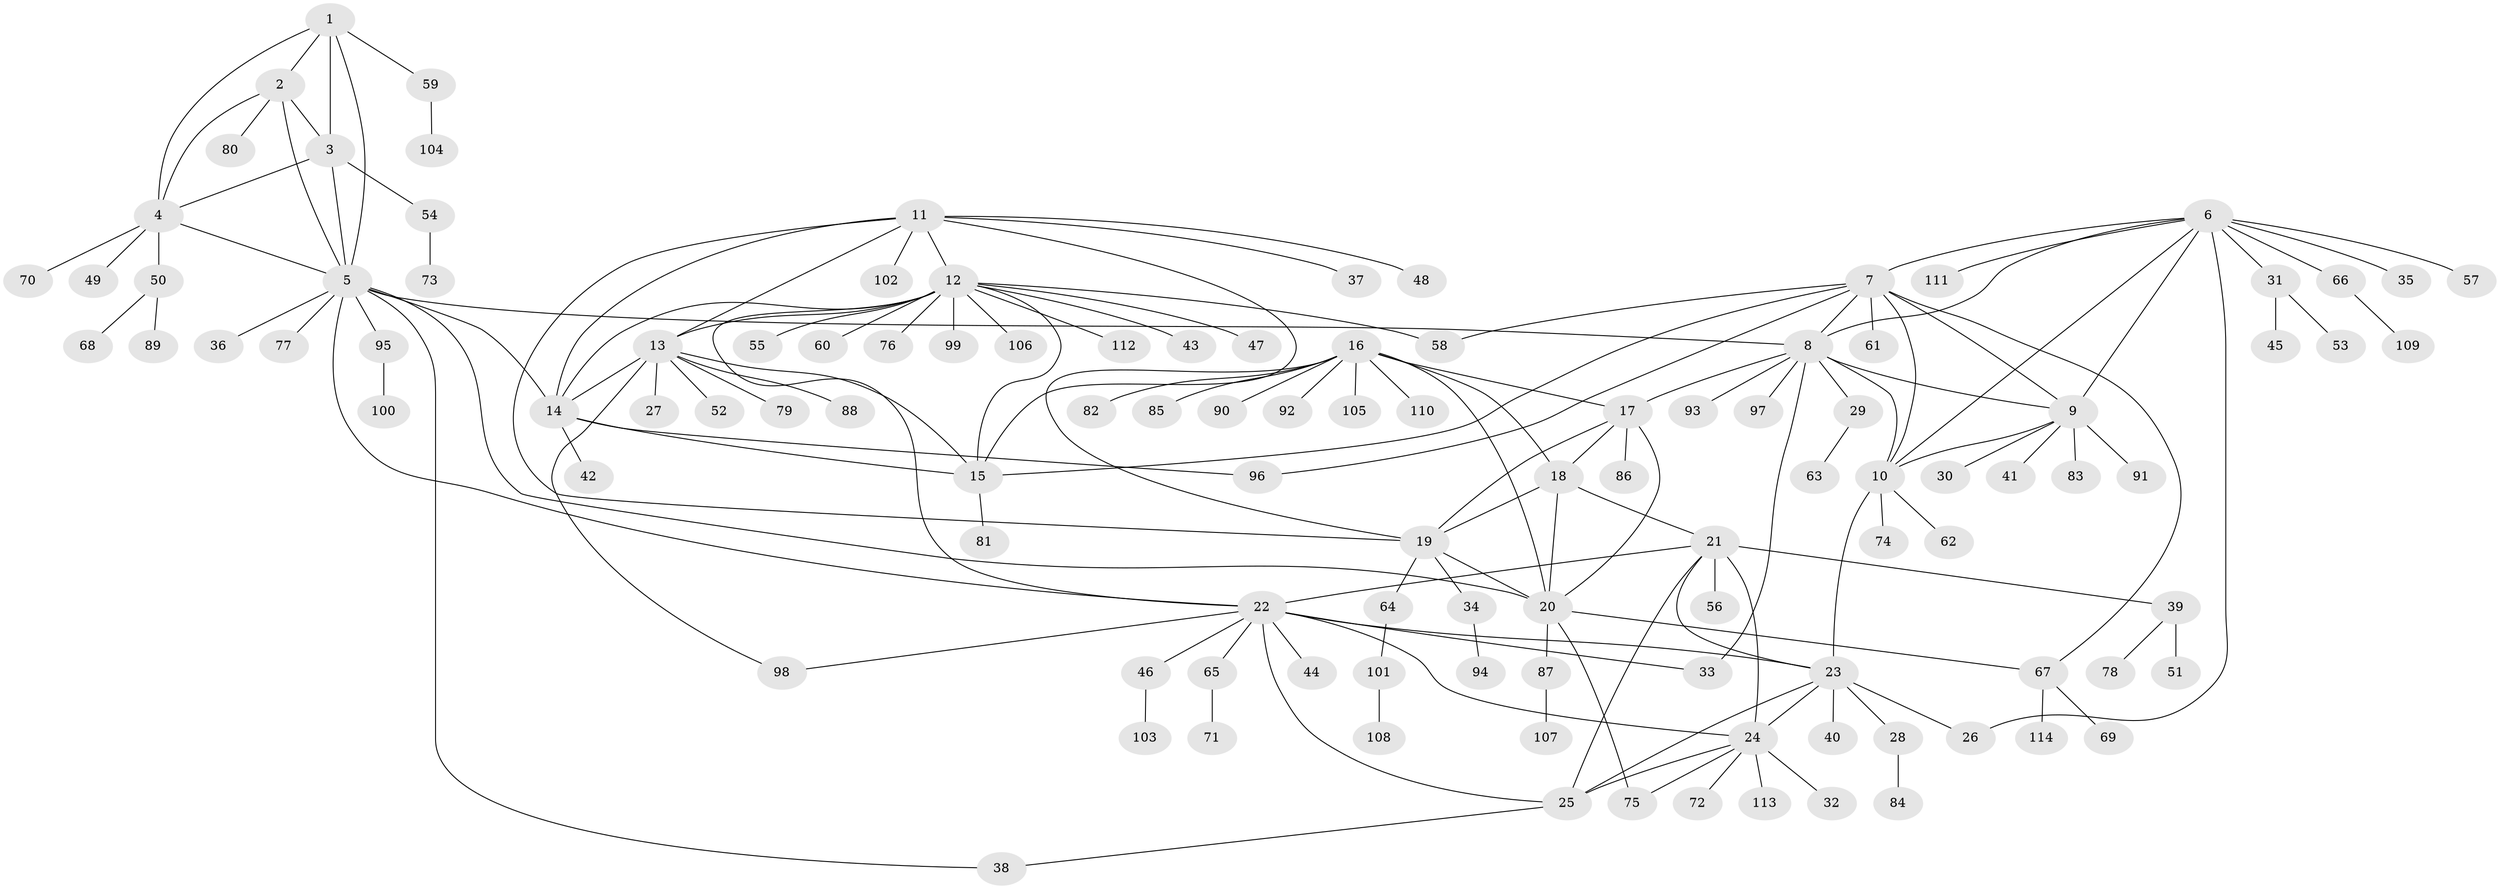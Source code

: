 // Generated by graph-tools (version 1.1) at 2025/02/03/09/25 03:02:39]
// undirected, 114 vertices, 157 edges
graph export_dot {
graph [start="1"]
  node [color=gray90,style=filled];
  1;
  2;
  3;
  4;
  5;
  6;
  7;
  8;
  9;
  10;
  11;
  12;
  13;
  14;
  15;
  16;
  17;
  18;
  19;
  20;
  21;
  22;
  23;
  24;
  25;
  26;
  27;
  28;
  29;
  30;
  31;
  32;
  33;
  34;
  35;
  36;
  37;
  38;
  39;
  40;
  41;
  42;
  43;
  44;
  45;
  46;
  47;
  48;
  49;
  50;
  51;
  52;
  53;
  54;
  55;
  56;
  57;
  58;
  59;
  60;
  61;
  62;
  63;
  64;
  65;
  66;
  67;
  68;
  69;
  70;
  71;
  72;
  73;
  74;
  75;
  76;
  77;
  78;
  79;
  80;
  81;
  82;
  83;
  84;
  85;
  86;
  87;
  88;
  89;
  90;
  91;
  92;
  93;
  94;
  95;
  96;
  97;
  98;
  99;
  100;
  101;
  102;
  103;
  104;
  105;
  106;
  107;
  108;
  109;
  110;
  111;
  112;
  113;
  114;
  1 -- 2;
  1 -- 3;
  1 -- 4;
  1 -- 5;
  1 -- 59;
  2 -- 3;
  2 -- 4;
  2 -- 5;
  2 -- 80;
  3 -- 4;
  3 -- 5;
  3 -- 54;
  4 -- 5;
  4 -- 49;
  4 -- 50;
  4 -- 70;
  5 -- 8;
  5 -- 14;
  5 -- 20;
  5 -- 22;
  5 -- 36;
  5 -- 38;
  5 -- 77;
  5 -- 95;
  6 -- 7;
  6 -- 8;
  6 -- 9;
  6 -- 10;
  6 -- 26;
  6 -- 31;
  6 -- 35;
  6 -- 57;
  6 -- 66;
  6 -- 111;
  7 -- 8;
  7 -- 9;
  7 -- 10;
  7 -- 15;
  7 -- 58;
  7 -- 61;
  7 -- 67;
  7 -- 96;
  8 -- 9;
  8 -- 10;
  8 -- 17;
  8 -- 29;
  8 -- 33;
  8 -- 93;
  8 -- 97;
  9 -- 10;
  9 -- 30;
  9 -- 41;
  9 -- 83;
  9 -- 91;
  10 -- 23;
  10 -- 62;
  10 -- 74;
  11 -- 12;
  11 -- 13;
  11 -- 14;
  11 -- 15;
  11 -- 19;
  11 -- 37;
  11 -- 48;
  11 -- 102;
  12 -- 13;
  12 -- 14;
  12 -- 15;
  12 -- 22;
  12 -- 43;
  12 -- 47;
  12 -- 55;
  12 -- 58;
  12 -- 60;
  12 -- 76;
  12 -- 99;
  12 -- 106;
  12 -- 112;
  13 -- 14;
  13 -- 15;
  13 -- 27;
  13 -- 52;
  13 -- 79;
  13 -- 88;
  13 -- 98;
  14 -- 15;
  14 -- 42;
  14 -- 96;
  15 -- 81;
  16 -- 17;
  16 -- 18;
  16 -- 19;
  16 -- 20;
  16 -- 82;
  16 -- 85;
  16 -- 90;
  16 -- 92;
  16 -- 105;
  16 -- 110;
  17 -- 18;
  17 -- 19;
  17 -- 20;
  17 -- 86;
  18 -- 19;
  18 -- 20;
  18 -- 21;
  19 -- 20;
  19 -- 34;
  19 -- 64;
  20 -- 67;
  20 -- 75;
  20 -- 87;
  21 -- 22;
  21 -- 23;
  21 -- 24;
  21 -- 25;
  21 -- 39;
  21 -- 56;
  22 -- 23;
  22 -- 24;
  22 -- 25;
  22 -- 33;
  22 -- 44;
  22 -- 46;
  22 -- 65;
  22 -- 98;
  23 -- 24;
  23 -- 25;
  23 -- 26;
  23 -- 28;
  23 -- 40;
  24 -- 25;
  24 -- 32;
  24 -- 72;
  24 -- 75;
  24 -- 113;
  25 -- 38;
  28 -- 84;
  29 -- 63;
  31 -- 45;
  31 -- 53;
  34 -- 94;
  39 -- 51;
  39 -- 78;
  46 -- 103;
  50 -- 68;
  50 -- 89;
  54 -- 73;
  59 -- 104;
  64 -- 101;
  65 -- 71;
  66 -- 109;
  67 -- 69;
  67 -- 114;
  87 -- 107;
  95 -- 100;
  101 -- 108;
}
